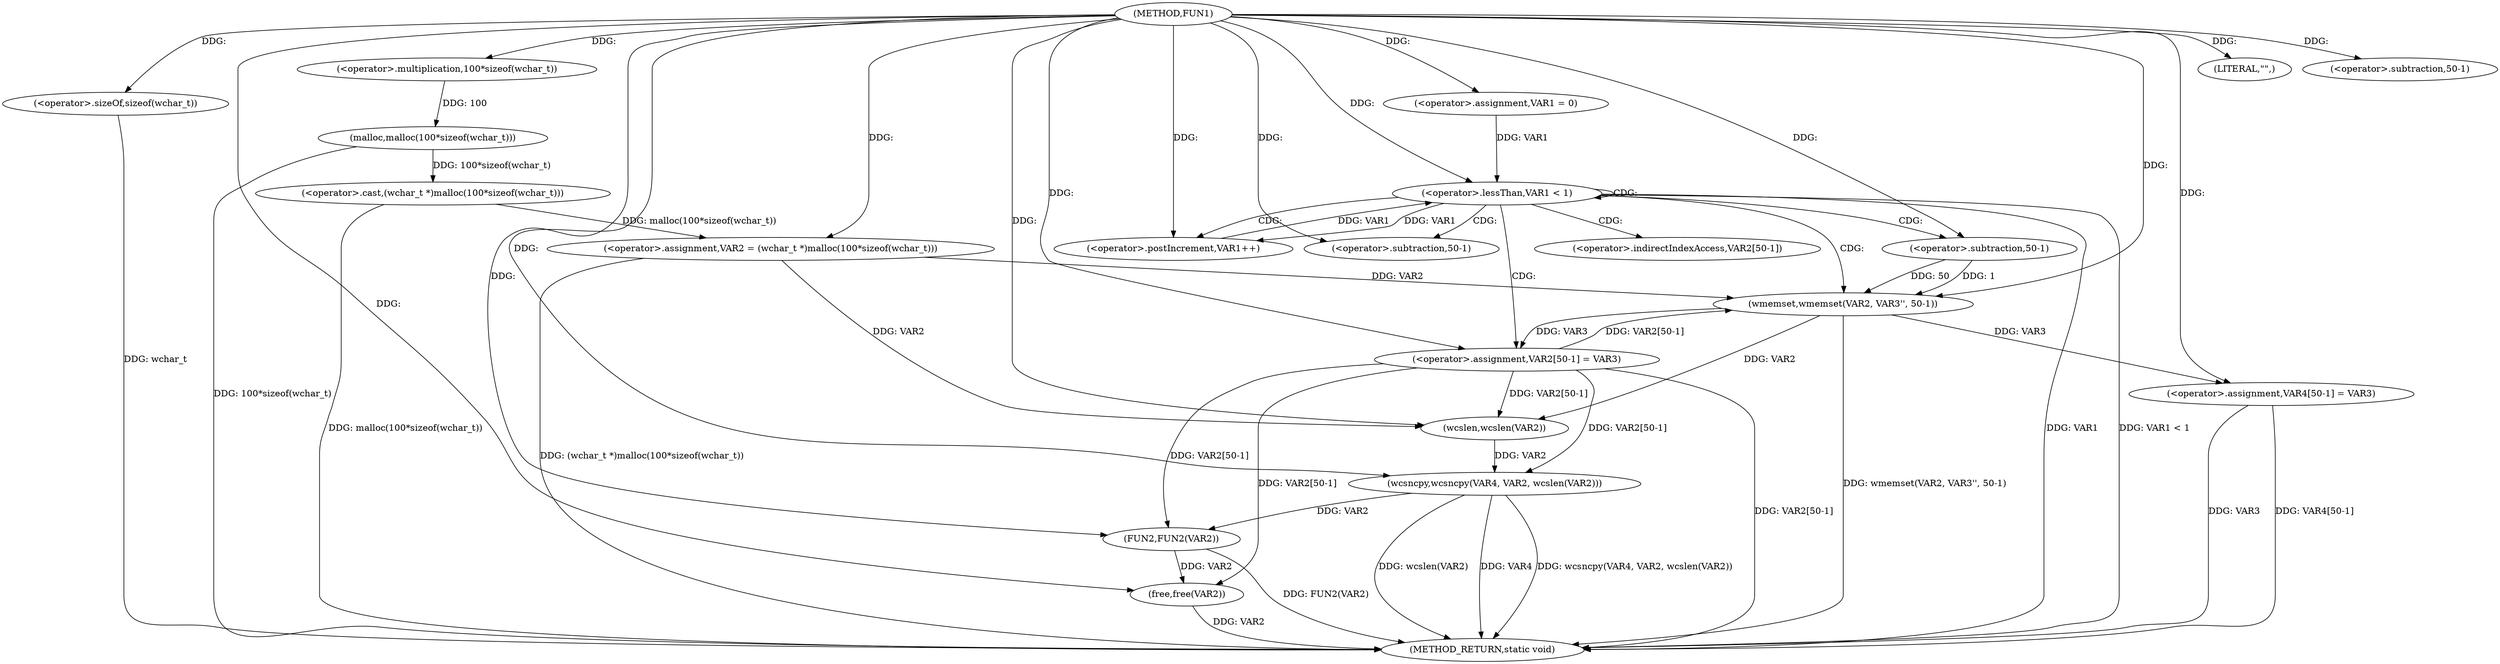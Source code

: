digraph FUN1 {  
"1000100" [label = "(METHOD,FUN1)" ]
"1000154" [label = "(METHOD_RETURN,static void)" ]
"1000104" [label = "(<operator>.assignment,VAR2 = (wchar_t *)malloc(100*sizeof(wchar_t)))" ]
"1000106" [label = "(<operator>.cast,(wchar_t *)malloc(100*sizeof(wchar_t)))" ]
"1000108" [label = "(malloc,malloc(100*sizeof(wchar_t)))" ]
"1000109" [label = "(<operator>.multiplication,100*sizeof(wchar_t))" ]
"1000111" [label = "(<operator>.sizeOf,sizeof(wchar_t))" ]
"1000114" [label = "(<operator>.assignment,VAR1 = 0)" ]
"1000117" [label = "(<operator>.lessThan,VAR1 < 1)" ]
"1000120" [label = "(<operator>.postIncrement,VAR1++)" ]
"1000123" [label = "(wmemset,wmemset(VAR2, VAR3'', 50-1))" ]
"1000126" [label = "(<operator>.subtraction,50-1)" ]
"1000129" [label = "(<operator>.assignment,VAR2[50-1] = VAR3)" ]
"1000132" [label = "(<operator>.subtraction,50-1)" ]
"1000137" [label = "(LITERAL,\"\",)" ]
"1000138" [label = "(wcsncpy,wcsncpy(VAR4, VAR2, wcslen(VAR2)))" ]
"1000141" [label = "(wcslen,wcslen(VAR2))" ]
"1000143" [label = "(<operator>.assignment,VAR4[50-1] = VAR3)" ]
"1000146" [label = "(<operator>.subtraction,50-1)" ]
"1000150" [label = "(FUN2,FUN2(VAR2))" ]
"1000152" [label = "(free,free(VAR2))" ]
"1000130" [label = "(<operator>.indirectIndexAccess,VAR2[50-1])" ]
  "1000117" -> "1000154"  [ label = "DDG: VAR1 < 1"] 
  "1000129" -> "1000154"  [ label = "DDG: VAR2[50-1]"] 
  "1000106" -> "1000154"  [ label = "DDG: malloc(100*sizeof(wchar_t))"] 
  "1000143" -> "1000154"  [ label = "DDG: VAR3"] 
  "1000152" -> "1000154"  [ label = "DDG: VAR2"] 
  "1000117" -> "1000154"  [ label = "DDG: VAR1"] 
  "1000111" -> "1000154"  [ label = "DDG: wchar_t"] 
  "1000150" -> "1000154"  [ label = "DDG: FUN2(VAR2)"] 
  "1000138" -> "1000154"  [ label = "DDG: wcsncpy(VAR4, VAR2, wcslen(VAR2))"] 
  "1000123" -> "1000154"  [ label = "DDG: wmemset(VAR2, VAR3'', 50-1)"] 
  "1000138" -> "1000154"  [ label = "DDG: wcslen(VAR2)"] 
  "1000138" -> "1000154"  [ label = "DDG: VAR4"] 
  "1000143" -> "1000154"  [ label = "DDG: VAR4[50-1]"] 
  "1000104" -> "1000154"  [ label = "DDG: (wchar_t *)malloc(100*sizeof(wchar_t))"] 
  "1000108" -> "1000154"  [ label = "DDG: 100*sizeof(wchar_t)"] 
  "1000106" -> "1000104"  [ label = "DDG: malloc(100*sizeof(wchar_t))"] 
  "1000100" -> "1000104"  [ label = "DDG: "] 
  "1000108" -> "1000106"  [ label = "DDG: 100*sizeof(wchar_t)"] 
  "1000109" -> "1000108"  [ label = "DDG: 100"] 
  "1000100" -> "1000109"  [ label = "DDG: "] 
  "1000100" -> "1000111"  [ label = "DDG: "] 
  "1000100" -> "1000114"  [ label = "DDG: "] 
  "1000114" -> "1000117"  [ label = "DDG: VAR1"] 
  "1000120" -> "1000117"  [ label = "DDG: VAR1"] 
  "1000100" -> "1000117"  [ label = "DDG: "] 
  "1000117" -> "1000120"  [ label = "DDG: VAR1"] 
  "1000100" -> "1000120"  [ label = "DDG: "] 
  "1000129" -> "1000123"  [ label = "DDG: VAR2[50-1]"] 
  "1000104" -> "1000123"  [ label = "DDG: VAR2"] 
  "1000100" -> "1000123"  [ label = "DDG: "] 
  "1000126" -> "1000123"  [ label = "DDG: 50"] 
  "1000126" -> "1000123"  [ label = "DDG: 1"] 
  "1000100" -> "1000126"  [ label = "DDG: "] 
  "1000123" -> "1000129"  [ label = "DDG: VAR3"] 
  "1000100" -> "1000129"  [ label = "DDG: "] 
  "1000100" -> "1000132"  [ label = "DDG: "] 
  "1000100" -> "1000137"  [ label = "DDG: "] 
  "1000100" -> "1000138"  [ label = "DDG: "] 
  "1000129" -> "1000138"  [ label = "DDG: VAR2[50-1]"] 
  "1000141" -> "1000138"  [ label = "DDG: VAR2"] 
  "1000129" -> "1000141"  [ label = "DDG: VAR2[50-1]"] 
  "1000104" -> "1000141"  [ label = "DDG: VAR2"] 
  "1000123" -> "1000141"  [ label = "DDG: VAR2"] 
  "1000100" -> "1000141"  [ label = "DDG: "] 
  "1000100" -> "1000143"  [ label = "DDG: "] 
  "1000123" -> "1000143"  [ label = "DDG: VAR3"] 
  "1000100" -> "1000146"  [ label = "DDG: "] 
  "1000129" -> "1000150"  [ label = "DDG: VAR2[50-1]"] 
  "1000138" -> "1000150"  [ label = "DDG: VAR2"] 
  "1000100" -> "1000150"  [ label = "DDG: "] 
  "1000129" -> "1000152"  [ label = "DDG: VAR2[50-1]"] 
  "1000150" -> "1000152"  [ label = "DDG: VAR2"] 
  "1000100" -> "1000152"  [ label = "DDG: "] 
  "1000117" -> "1000132"  [ label = "CDG: "] 
  "1000117" -> "1000129"  [ label = "CDG: "] 
  "1000117" -> "1000123"  [ label = "CDG: "] 
  "1000117" -> "1000130"  [ label = "CDG: "] 
  "1000117" -> "1000120"  [ label = "CDG: "] 
  "1000117" -> "1000117"  [ label = "CDG: "] 
  "1000117" -> "1000126"  [ label = "CDG: "] 
}
